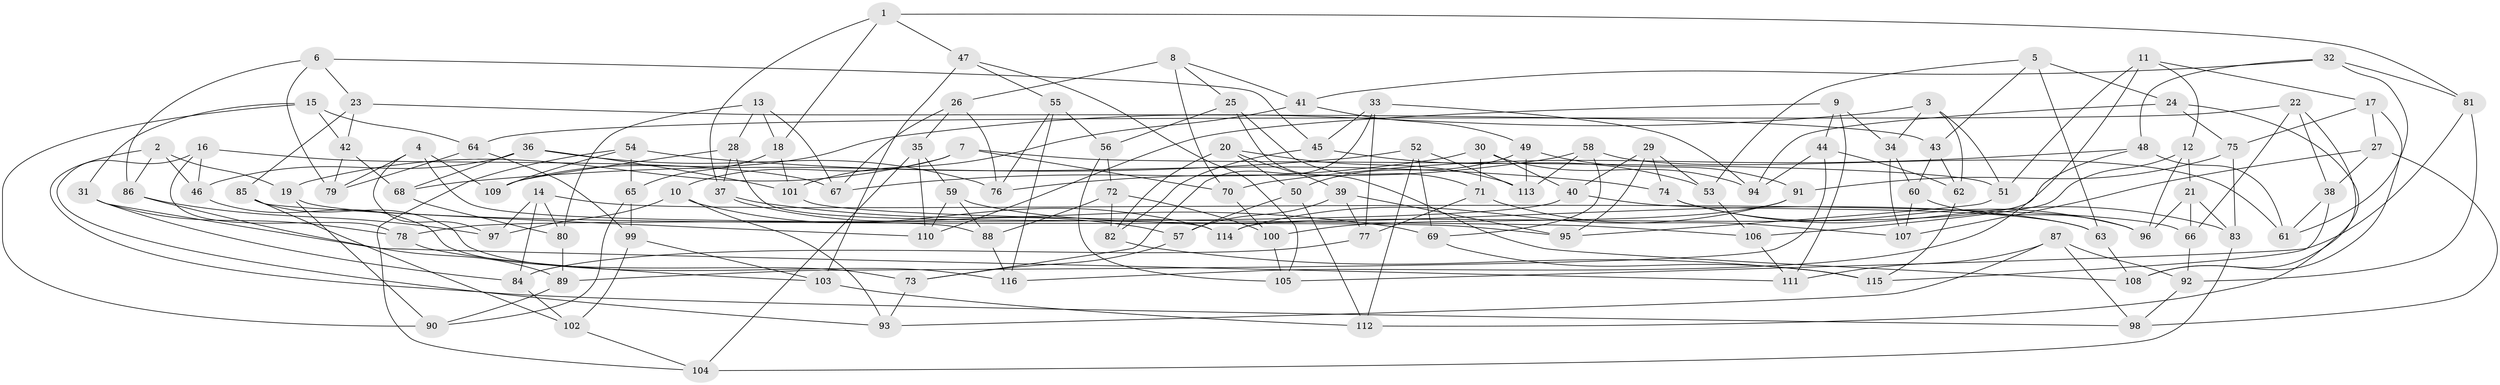 // coarse degree distribution, {4: 0.7530864197530864, 3: 0.06172839506172839, 5: 0.08641975308641975, 10: 0.024691358024691357, 8: 0.037037037037037035, 6: 0.012345679012345678, 7: 0.012345679012345678, 11: 0.012345679012345678}
// Generated by graph-tools (version 1.1) at 2025/02/03/04/25 22:02:29]
// undirected, 116 vertices, 232 edges
graph export_dot {
graph [start="1"]
  node [color=gray90,style=filled];
  1;
  2;
  3;
  4;
  5;
  6;
  7;
  8;
  9;
  10;
  11;
  12;
  13;
  14;
  15;
  16;
  17;
  18;
  19;
  20;
  21;
  22;
  23;
  24;
  25;
  26;
  27;
  28;
  29;
  30;
  31;
  32;
  33;
  34;
  35;
  36;
  37;
  38;
  39;
  40;
  41;
  42;
  43;
  44;
  45;
  46;
  47;
  48;
  49;
  50;
  51;
  52;
  53;
  54;
  55;
  56;
  57;
  58;
  59;
  60;
  61;
  62;
  63;
  64;
  65;
  66;
  67;
  68;
  69;
  70;
  71;
  72;
  73;
  74;
  75;
  76;
  77;
  78;
  79;
  80;
  81;
  82;
  83;
  84;
  85;
  86;
  87;
  88;
  89;
  90;
  91;
  92;
  93;
  94;
  95;
  96;
  97;
  98;
  99;
  100;
  101;
  102;
  103;
  104;
  105;
  106;
  107;
  108;
  109;
  110;
  111;
  112;
  113;
  114;
  115;
  116;
  1 -- 81;
  1 -- 47;
  1 -- 18;
  1 -- 37;
  2 -- 46;
  2 -- 19;
  2 -- 86;
  2 -- 98;
  3 -- 62;
  3 -- 51;
  3 -- 109;
  3 -- 34;
  4 -- 97;
  4 -- 88;
  4 -- 109;
  4 -- 79;
  5 -- 43;
  5 -- 63;
  5 -- 24;
  5 -- 53;
  6 -- 86;
  6 -- 45;
  6 -- 23;
  6 -- 79;
  7 -- 10;
  7 -- 19;
  7 -- 70;
  7 -- 51;
  8 -- 41;
  8 -- 26;
  8 -- 70;
  8 -- 25;
  9 -- 110;
  9 -- 111;
  9 -- 44;
  9 -- 34;
  10 -- 114;
  10 -- 97;
  10 -- 93;
  11 -- 116;
  11 -- 12;
  11 -- 51;
  11 -- 17;
  12 -- 21;
  12 -- 96;
  12 -- 106;
  13 -- 80;
  13 -- 28;
  13 -- 18;
  13 -- 67;
  14 -- 66;
  14 -- 84;
  14 -- 80;
  14 -- 97;
  15 -- 90;
  15 -- 31;
  15 -- 42;
  15 -- 64;
  16 -- 46;
  16 -- 78;
  16 -- 93;
  16 -- 67;
  17 -- 27;
  17 -- 75;
  17 -- 108;
  18 -- 65;
  18 -- 101;
  19 -- 90;
  19 -- 95;
  20 -- 50;
  20 -- 39;
  20 -- 82;
  20 -- 113;
  21 -- 83;
  21 -- 96;
  21 -- 66;
  22 -- 108;
  22 -- 66;
  22 -- 64;
  22 -- 38;
  23 -- 85;
  23 -- 42;
  23 -- 43;
  24 -- 94;
  24 -- 75;
  24 -- 112;
  25 -- 108;
  25 -- 71;
  25 -- 56;
  26 -- 35;
  26 -- 67;
  26 -- 76;
  27 -- 38;
  27 -- 98;
  27 -- 107;
  28 -- 109;
  28 -- 37;
  28 -- 114;
  29 -- 40;
  29 -- 95;
  29 -- 53;
  29 -- 74;
  30 -- 40;
  30 -- 71;
  30 -- 67;
  30 -- 94;
  31 -- 78;
  31 -- 111;
  31 -- 84;
  32 -- 48;
  32 -- 61;
  32 -- 81;
  32 -- 41;
  33 -- 45;
  33 -- 77;
  33 -- 73;
  33 -- 94;
  34 -- 107;
  34 -- 60;
  35 -- 59;
  35 -- 104;
  35 -- 110;
  36 -- 68;
  36 -- 46;
  36 -- 101;
  36 -- 76;
  37 -- 69;
  37 -- 57;
  38 -- 61;
  38 -- 115;
  39 -- 57;
  39 -- 77;
  39 -- 95;
  40 -- 63;
  40 -- 78;
  41 -- 101;
  41 -- 49;
  42 -- 79;
  42 -- 68;
  43 -- 62;
  43 -- 60;
  44 -- 94;
  44 -- 62;
  44 -- 89;
  45 -- 53;
  45 -- 82;
  46 -- 73;
  47 -- 105;
  47 -- 103;
  47 -- 55;
  48 -- 70;
  48 -- 114;
  48 -- 61;
  49 -- 113;
  49 -- 50;
  49 -- 91;
  50 -- 112;
  50 -- 57;
  51 -- 95;
  52 -- 68;
  52 -- 113;
  52 -- 69;
  52 -- 112;
  53 -- 106;
  54 -- 104;
  54 -- 74;
  54 -- 65;
  54 -- 109;
  55 -- 116;
  55 -- 56;
  55 -- 76;
  56 -- 72;
  56 -- 105;
  57 -- 73;
  58 -- 76;
  58 -- 61;
  58 -- 113;
  58 -- 69;
  59 -- 63;
  59 -- 110;
  59 -- 88;
  60 -- 107;
  60 -- 96;
  62 -- 115;
  63 -- 108;
  64 -- 79;
  64 -- 99;
  65 -- 90;
  65 -- 99;
  66 -- 92;
  68 -- 80;
  69 -- 115;
  70 -- 100;
  71 -- 77;
  71 -- 107;
  72 -- 100;
  72 -- 88;
  72 -- 82;
  73 -- 93;
  74 -- 83;
  74 -- 96;
  75 -- 83;
  75 -- 91;
  77 -- 84;
  78 -- 103;
  80 -- 89;
  81 -- 105;
  81 -- 92;
  82 -- 115;
  83 -- 104;
  84 -- 102;
  85 -- 110;
  85 -- 102;
  85 -- 116;
  86 -- 97;
  86 -- 89;
  87 -- 111;
  87 -- 92;
  87 -- 93;
  87 -- 98;
  88 -- 116;
  89 -- 90;
  91 -- 114;
  91 -- 100;
  92 -- 98;
  99 -- 103;
  99 -- 102;
  100 -- 105;
  101 -- 106;
  102 -- 104;
  103 -- 112;
  106 -- 111;
}
